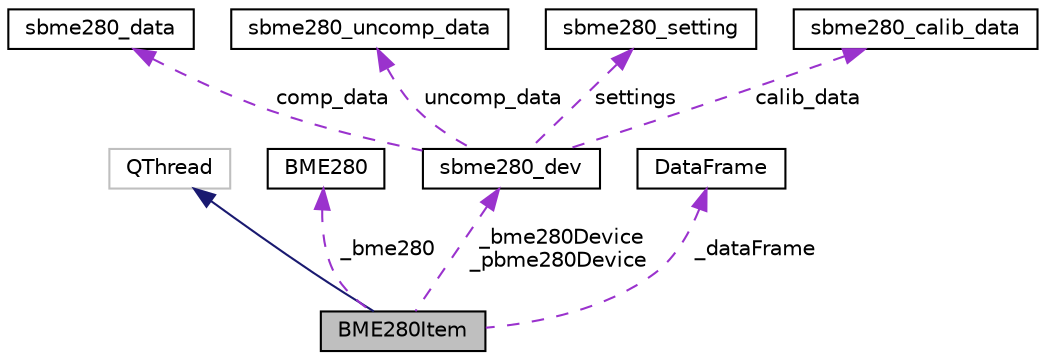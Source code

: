 digraph "BME280Item"
{
 // LATEX_PDF_SIZE
  edge [fontname="Helvetica",fontsize="10",labelfontname="Helvetica",labelfontsize="10"];
  node [fontname="Helvetica",fontsize="10",shape=record];
  Node1 [label="BME280Item",height=0.2,width=0.4,color="black", fillcolor="grey75", style="filled", fontcolor="black",tooltip=" "];
  Node2 -> Node1 [dir="back",color="midnightblue",fontsize="10",style="solid",fontname="Helvetica"];
  Node2 [label="QThread",height=0.2,width=0.4,color="grey75", fillcolor="white", style="filled",tooltip=" "];
  Node3 -> Node1 [dir="back",color="darkorchid3",fontsize="10",style="dashed",label=" _bme280" ,fontname="Helvetica"];
  Node3 [label="BME280",height=0.2,width=0.4,color="black", fillcolor="white", style="filled",URL="$class_b_m_e280.html",tooltip=" "];
  Node4 -> Node1 [dir="back",color="darkorchid3",fontsize="10",style="dashed",label=" _bme280Device\n_pbme280Device" ,fontname="Helvetica"];
  Node4 [label="sbme280_dev",height=0.2,width=0.4,color="black", fillcolor="white", style="filled",URL="$structsbme280__dev.html",tooltip="bme280 device ure"];
  Node5 -> Node4 [dir="back",color="darkorchid3",fontsize="10",style="dashed",label=" comp_data" ,fontname="Helvetica"];
  Node5 [label="sbme280_data",height=0.2,width=0.4,color="black", fillcolor="white", style="filled",URL="$structsbme280__data.html",tooltip="bme280 sensor which comprises of temperature, pressure and humidity data"];
  Node6 -> Node4 [dir="back",color="darkorchid3",fontsize="10",style="dashed",label=" uncomp_data" ,fontname="Helvetica"];
  Node6 [label="sbme280_uncomp_data",height=0.2,width=0.4,color="black", fillcolor="white", style="filled",URL="$structsbme280__uncomp__data.html",tooltip=" "];
  Node7 -> Node4 [dir="back",color="darkorchid3",fontsize="10",style="dashed",label=" settings" ,fontname="Helvetica"];
  Node7 [label="sbme280_setting",height=0.2,width=0.4,color="black", fillcolor="white", style="filled",URL="$structsbme280__setting.html",tooltip="bme280 sensor settings ure which comprises of mode, oversampling and filter settings."];
  Node8 -> Node4 [dir="back",color="darkorchid3",fontsize="10",style="dashed",label=" calib_data" ,fontname="Helvetica"];
  Node8 [label="sbme280_calib_data",height=0.2,width=0.4,color="black", fillcolor="white", style="filled",URL="$structsbme280__calib__data.html",tooltip=" "];
  Node9 -> Node1 [dir="back",color="darkorchid3",fontsize="10",style="dashed",label=" _dataFrame" ,fontname="Helvetica"];
  Node9 [label="DataFrame",height=0.2,width=0.4,color="black", fillcolor="white", style="filled",URL="$class_data_frame.html",tooltip=" "];
}
